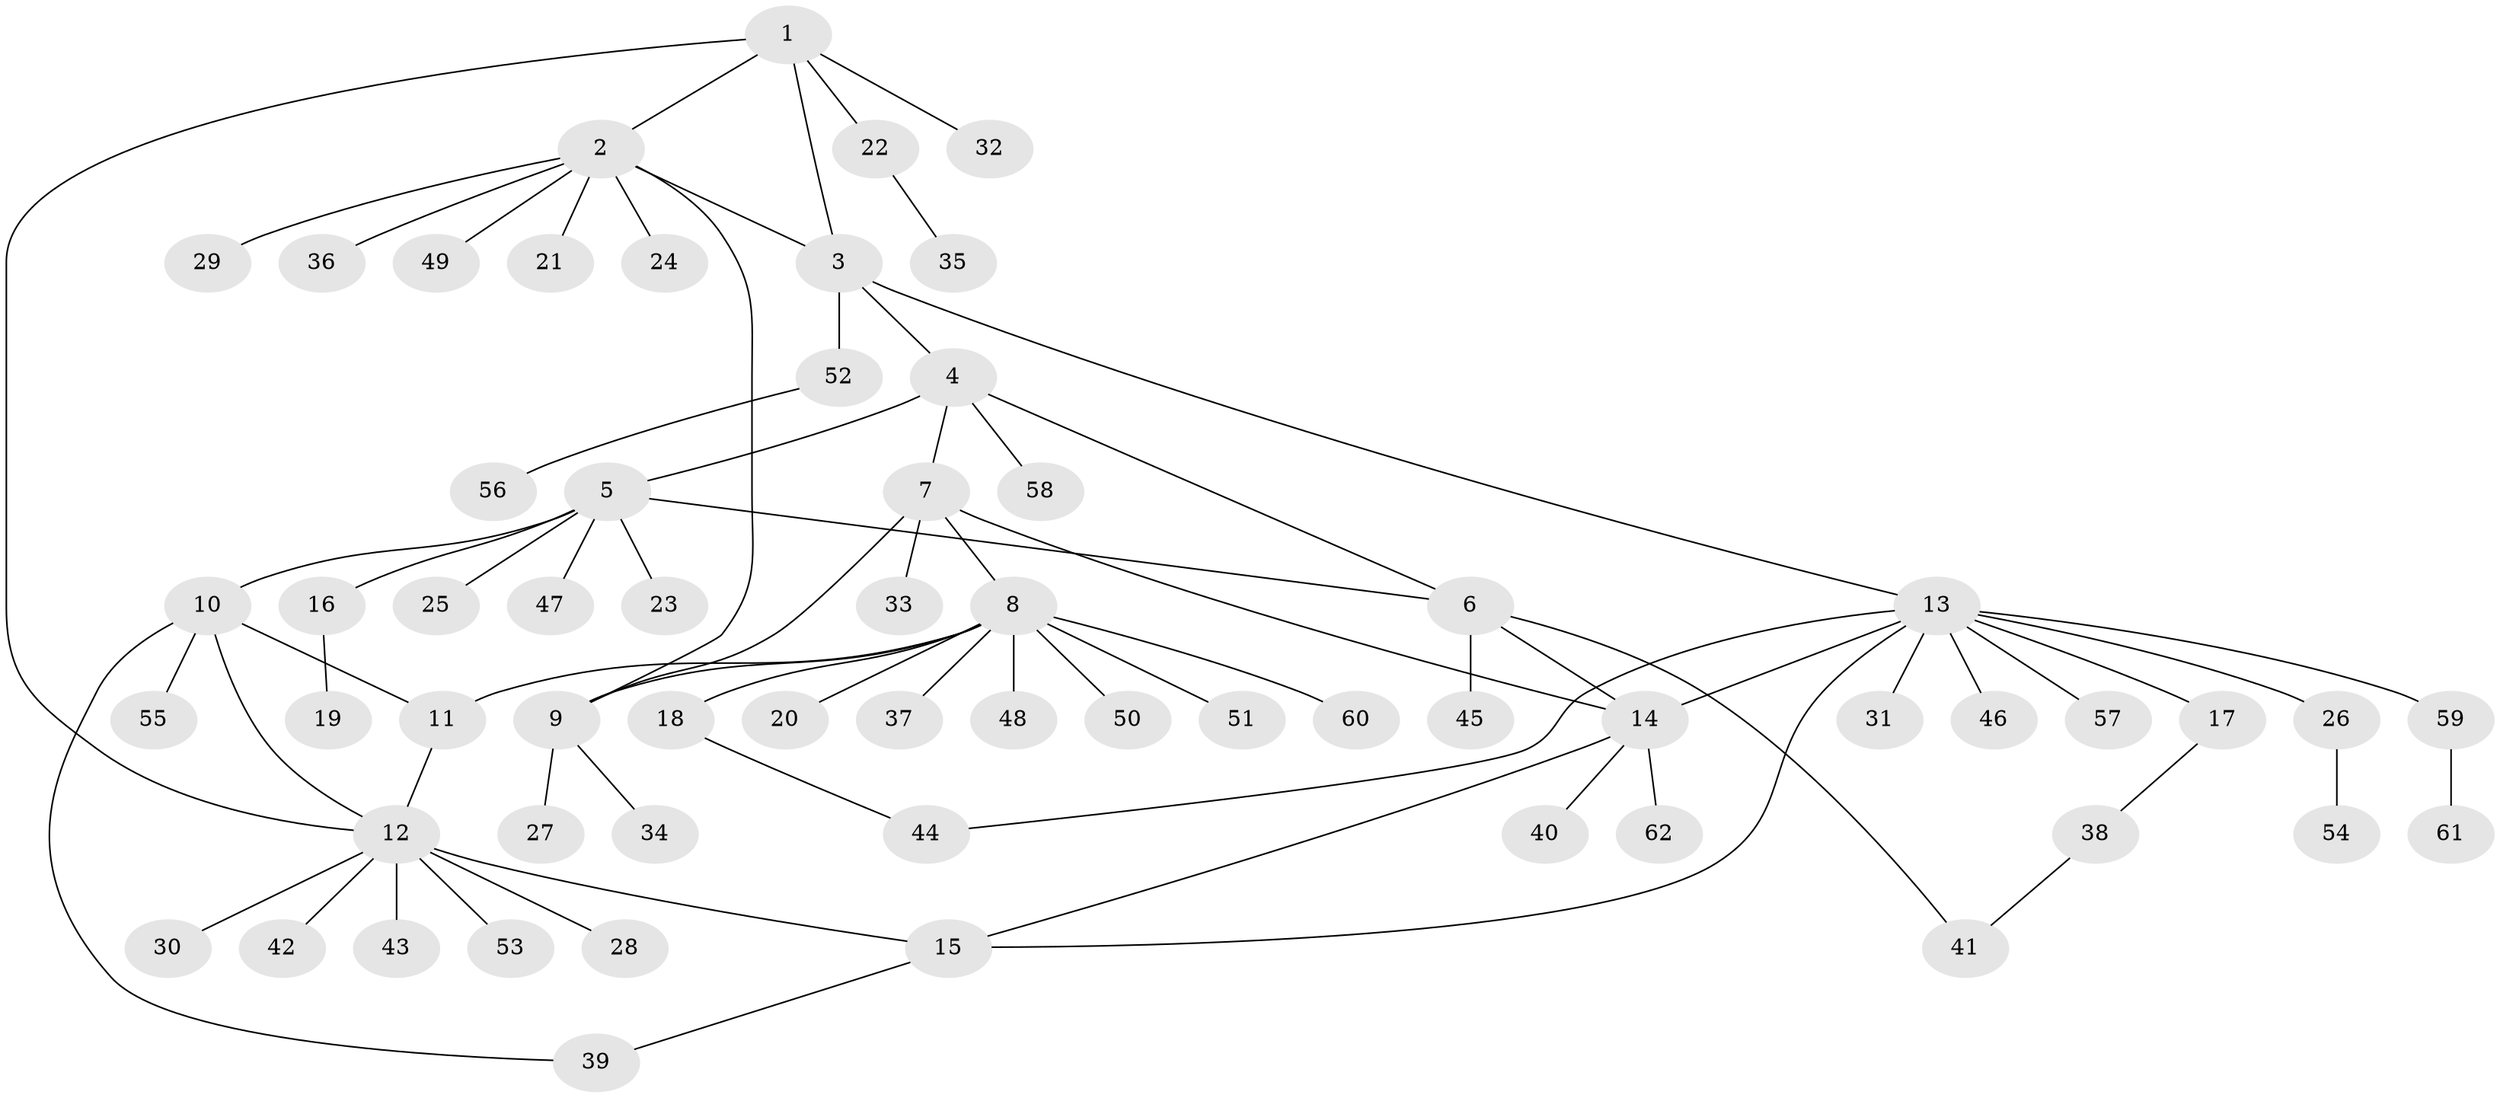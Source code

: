 // Generated by graph-tools (version 1.1) at 2025/55/03/09/25 04:55:28]
// undirected, 62 vertices, 75 edges
graph export_dot {
graph [start="1"]
  node [color=gray90,style=filled];
  1;
  2;
  3;
  4;
  5;
  6;
  7;
  8;
  9;
  10;
  11;
  12;
  13;
  14;
  15;
  16;
  17;
  18;
  19;
  20;
  21;
  22;
  23;
  24;
  25;
  26;
  27;
  28;
  29;
  30;
  31;
  32;
  33;
  34;
  35;
  36;
  37;
  38;
  39;
  40;
  41;
  42;
  43;
  44;
  45;
  46;
  47;
  48;
  49;
  50;
  51;
  52;
  53;
  54;
  55;
  56;
  57;
  58;
  59;
  60;
  61;
  62;
  1 -- 2;
  1 -- 3;
  1 -- 12;
  1 -- 22;
  1 -- 32;
  2 -- 3;
  2 -- 9;
  2 -- 21;
  2 -- 24;
  2 -- 29;
  2 -- 36;
  2 -- 49;
  3 -- 4;
  3 -- 13;
  3 -- 52;
  4 -- 5;
  4 -- 6;
  4 -- 7;
  4 -- 58;
  5 -- 6;
  5 -- 10;
  5 -- 16;
  5 -- 23;
  5 -- 25;
  5 -- 47;
  6 -- 14;
  6 -- 41;
  6 -- 45;
  7 -- 8;
  7 -- 9;
  7 -- 14;
  7 -- 33;
  8 -- 9;
  8 -- 11;
  8 -- 18;
  8 -- 20;
  8 -- 37;
  8 -- 48;
  8 -- 50;
  8 -- 51;
  8 -- 60;
  9 -- 27;
  9 -- 34;
  10 -- 11;
  10 -- 12;
  10 -- 39;
  10 -- 55;
  11 -- 12;
  12 -- 15;
  12 -- 28;
  12 -- 30;
  12 -- 42;
  12 -- 43;
  12 -- 53;
  13 -- 14;
  13 -- 15;
  13 -- 17;
  13 -- 26;
  13 -- 31;
  13 -- 44;
  13 -- 46;
  13 -- 57;
  13 -- 59;
  14 -- 15;
  14 -- 40;
  14 -- 62;
  15 -- 39;
  16 -- 19;
  17 -- 38;
  18 -- 44;
  22 -- 35;
  26 -- 54;
  38 -- 41;
  52 -- 56;
  59 -- 61;
}
